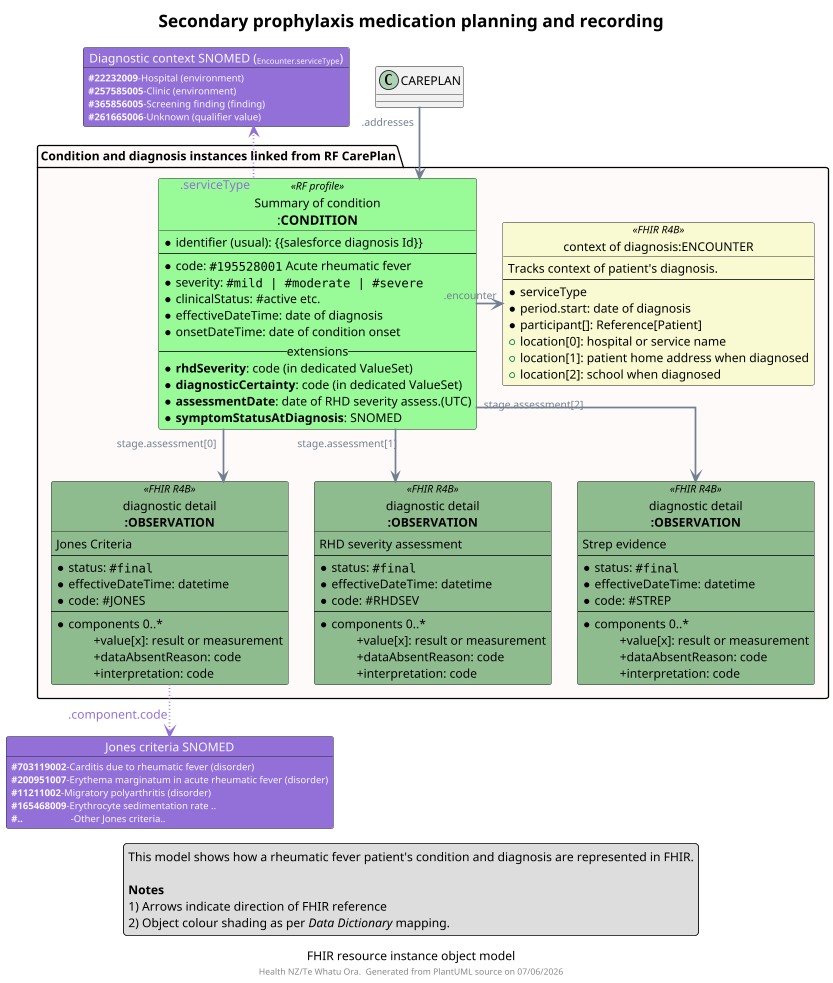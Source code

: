 @startuml obj-FHIR-data-diagnosis

top to bottom direction
skinparam dpi 200
allow_mixing
scale 400 width

skinparam ActivityDiamondBackgroundColor #RoyalBlue
skinparam ArrowColor #SlateGrey   
skinparam ArrowFontColor #RoyalBlue
skinparam ArrowFontColor #SlateGrey  
skinparam ArrowFontSize 12
skinparam ArrowMessageAlignment left
skinparam BoxPadding 10
skinparam linetype ortho
skinparam nodesep 30
skinparam ranksep 60
skinparam roundcorner 5
skinparam sequenceArrowThickness 2
skinparam TitleFontSize 20

caption FHIR resource instance object model
footer "Health NZ/Te Whatu Ora.  Generated from PlantUML source on %date('dd/MM/yyyy')"

!procedure $Coding($Alias,$System,$Code,$Display)
  object "<color:GhostWhite>$System" as $Alias #MediumPurple {
    <color:GhostWhite><size:11>**$Code**-$Display
  }
!endprocedure

!procedure $Quantity($Alias,$Quantity,$Value,$Unit)
  object "<color:GhostWhite><size:12>$Quantity</color>" as $Alias #DimGrey {
    <color:GhostWhite><size:11>**$Value** ""$Unit""
  }
!endprocedure

' ******** ******** ******** ******** ******** ******** ******** ******** 
title "Secondary prophylaxis medication planning and recording"

package "Condition and diagnosis instances linked from RF CarePlan" as Activities #Snow { 
  
  object "Summary of condition\n<size:15>:**CONDITION**" as RFCOND <<RF profile>> #PaleGreen {
    * identifier (usual): {{salesforce diagnosis Id}}
    ---
     * code: ""#195528001"" Acute rheumatic fever
     * severity: ""#mild | #moderate | #severe""
     * clinicalStatus: #active etc.
     * effectiveDateTime: date of diagnosis
     * onsetDateTime: date of condition onset
    -- extensions --
      * **rhdSeverity**: code (in dedicated ValueSet)
      * **diagnosticCertainty**: code (in dedicated ValueSet)
      * **assessmentDate**: date of RHD severity assess.(UTC)
      * **symptomStatusAtDiagnosis**: SNOMED
  }

  object "context of diagnosis:ENCOUNTER" as DENCOUNTER <<FHIR R4B>> #LightGoldenRodYellow {
    Tracks context of patient's diagnosis.
    ---
    * serviceType
    * period.start: date of diagnosis
    * participant[]: Reference[Patient] 
    + location[0]: hospital or service name
    + location[1]: patient home address when diagnosed
    + location[2]: school when diagnosed
  }

  
  ' class "patient detail at time of diagnosis\n**:PATIENT**" as DPATIENT <<RF profile>> #Pink {
  '   Extends NzPatient (NZ Base) with 
  '    RF patient registration detail.
  '   ---
  '   *identifier[NHI] (official): NHI
  '   ---
  '   *name: HumanName
  '   *birthDate: date
  '   *communication.language
  '   *gender: code
  '   *deceasedBoolean: boolean
  '   *telecom: ContactPoint[]
  '   *address: Address[]
  '   +iwi: code
  '   +ethnicity 0..*: code[]
  '   +nzCitizen: code
  '   .. (extensions)..
  '   +**patient.contact[].**
  '   +**interpreterRequired**: boolean
  ' }

  object "diagnostic detail\n**:OBSERVATION**" as OBS1 <<FHIR R4B>> #DarkSeaGreen {
    Jones Criteria
    ---
    * status: ""#final""
    * effectiveDateTime: datetime
    * code: #JONES 
    ---
    * components 0..*
    \t+value[x]: result or measurement
    \t+dataAbsentReason: code
    \t+interpretation: code
  }

  object "diagnostic detail\n**:OBSERVATION**" as OBS2 <<FHIR R4B>> #DarkSeaGreen {
    RHD severity assessment
    ---
    * status: ""#final""
    * effectiveDateTime: datetime
    * code: #RHDSEV
    ---
    * components 0..*
    \t+value[x]: result or measurement
    \t+dataAbsentReason: code
    \t+interpretation: code
  }

  object "diagnostic detail\n**:OBSERVATION**" as OBS3 <<FHIR R4B>> #DarkSeaGreen {
    Strep evidence
    ---
    * status: ""#final""
    * effectiveDateTime: datetime
    * code: #STREP 
    ---
    * components 0..*
    \t+value[x]: result or measurement
    \t+dataAbsentReason: code
    \t+interpretation: code
  }

  'arrange activities in box
'  OBS1 -[hidden]d- OBSERVATION

}

$Coding(EncContext,"Diagnostic context SNOMED (<size:9>Encounter.serviceType</size>)","#22232009","Hospital (environment)")
$Coding(EncContext,"Diagnostic context SNOMED (<size:9>Encounter.serviceType</size>)","#257585005","Clinic (environment)")
$Coding(EncContext,"Diagnostic context SNOMED (<size:9>Encounter.serviceType</size>)","#365856005","Screening finding (finding)")
$Coding(EncContext,"Diagnostic context SNOMED (<size:9>Encounter.serviceType</size>)","#261665006","Unknown (qualifier value)")

$Coding(JONESCODING,"Jones criteria SNOMED","#703119002","Carditis due to rheumatic fever (disorder)")
$Coding(JONESCODING,"Jones criteria SNOMED","#200951007","Erythema marginatum in acute rheumatic fever (disorder)")
$Coding(JONESCODING,"Jones criteria SNOMED","#11211002","Migratory polyarthritis (disorder)")
$Coding(JONESCODING,"Jones criteria SNOMED","#165468009","Erythrocyte sedimentation rate ..")
$Coding(JONESCODING,"Jones criteria SNOMED","#..\t\t\t","Other Jones criteria..")

' positioning

' connectors
CAREPLAN ".addresses" --> RFCOND

RFCOND ".encounter" -r-> DENCOUNTER
RFCOND "stage.assessment[0]" -d-> OBS1
RFCOND "stage.assessment[1]" -d-> OBS2
RFCOND "stage.assessment[2]" -d-> OBS3

RFCOND "\n\n\n<color:MediumPurple><size:14>.serviceType" -[#MediumPurple,dotted]u-> EncContext

OBS1 "\n<color:MediumPurple><size:14>.component.code" -[#MediumPurple,dotted]d-> JONESCODING

legend bottom
  This model shows how a rheumatic fever patient's condition and diagnosis are represented in FHIR.
  
  **Notes** 
  1) Arrows indicate direction of FHIR reference
  2) Object colour shading as per //Data Dictionary// mapping.
endlegend


@enduml